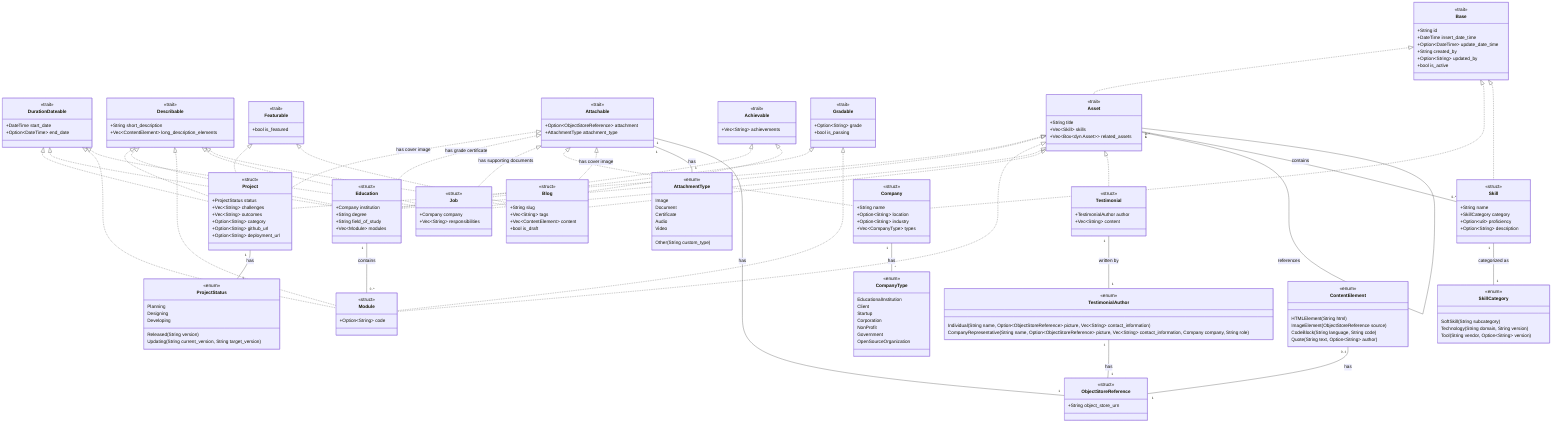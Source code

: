 classDiagram
	class Base {
		<<trait>>
		+String id
		+DateTime insert_date_time
		+Option~DateTime~ update_date_time
		+String created_by
		+Option~String~ updated_by
		+bool is_active
	}

	class DurationDateable {
		<<trait>>
		+DateTime start_date
		+Option~DateTime~ end_date
	}

	class Describable {
		<<trait>>
		+String short_description
		+Vec~ContentElement~ long_description_elements
	}

	class Featurable {
		<<trait>>
		+bool is_featured
	}

	class Attachable {
		<<trait>>
		+Option~ObjectStoreReference~ attachment
		+AttachmentType attachment_type
	}

	class AttachmentType {
		<<enum>>
		Image
		Document
		Certificate
		Audio
		Video
		Other(String custom_type)
	}

	class ObjectStoreReference {
		<<struct>>
		+String object_store_urn
	}

	class Achievable {
		<<trait>>
		+Vec~String~ achievements
	}

	class Gradable {
		<<trait>>
		+Option~String~ grade
		+bool is_passing
	}

	class Asset {
		<<trait>>
		+String title
		+Vec~Skill~ skills
		+Vec~Box~dyn Asset~~ related_assets
	}

	class Project {
		<<struct>>
		+ProjectStatus status
		+Vec~String~ challenges
		+Vec~String~ outcomes
		+Option~String~ category
		+Option~String~ github_url
		+Option~String~ deployment_url
	}

	class ProjectStatus {
		<<enum>>
		Planning
		Designing
		Developing
		Released(String version)
		Updating(String current_version, String target_version)
	}

	class Education {
		<<struct>>
		+Company institution
		+String degree
		+String field_of_study
		+Vec~Module~ modules
	}

	class Module {
		<<struct>>
		+Option~String~ code
	}

	class Job {
		<<struct>>
		+Company company
		+Vec~String~ responsibilities
	}

	class Company {
		<<struct>>
		+String name
		+Option~String~ location
		+Option~String~ industry
		+Vec~CompanyType~ types
	}

	class CompanyType {
		<<enum>>
		EducationalInstitution
		Client
		Startup
		Corporation
		NonProfit
		Government
		OpenSourceOrganization
	}

	class Blog {
		<<struct>>
		+String slug
		+Vec~String~ tags
		+Vec~ContentElement~ content
		+bool is_draft
	}

	class Skill {
		<<struct>>
		+String name
		+SkillCategory category
		+Option~u8~ proficiency
		+Option~String~ description
	}

	class SkillCategory {
		<<enum>>
		SoftSkill(String subcategory)
		Technology(String domain, String version)
		Tool(String vendor, Option~String~ version)
	}

	class Testimonial {
		<<struct>>
		+TestimonialAuthor author
		+Vec~String~ content
	}

	class TestimonialAuthor {
		<<enum>>
		Individual(String name, Option~ObjectStoreReference~ picture, Vec~String~ contact_information)
		CompanyRepresentative(String name, Option~ObjectStoreReference~ picture, Vec~String~ contact_information, Company company, String role)
	}

	class ContentElement {
		<<enum>>
		HTMLElement(String html)
		ImageElement(ObjectStoreReference source)
		CodeBlock(String language, String code)
		Quote(String text, Option~String~ author)
	}

	Base <|.. Asset
	Base <|.. Company
	Base <|.. Skill
	Asset <|.. Project
	Asset <|.. Education
	Asset <|.. Module
	Asset <|.. Job
	Asset <|.. Blog
	Asset <|.. Testimonial

	DurationDateable <|.. Project
	Describable <|.. Project
	Featurable <|.. Project
	Attachable <|.. Project : has cover image

	DurationDateable <|.. Education
	Describable <|.. Education
	Achievable <|.. Education
	Attachable <|.. Education : has grade certificate
	Gradable <|.. Education

	DurationDateable <|.. Module
	Describable <|.. Module
	Gradable <|.. Module

	DurationDateable <|.. Job
	Describable <|.. Job
	Achievable <|.. Job
	Attachable <|.. Job : has supporting documents

	Attachable <|.. Company : has logo

	Describable <|.. Blog
	Featurable <|.. Blog
	Attachable <|.. Blog : has cover image

	Asset "1" -- "0..*" Asset : references
	Education "1" -- "0..*" Module : contains
	Company "1" -- "*" CompanyType : has
	Asset "1" -- "0..*" Skill : contains
	Skill "1" -- "1" SkillCategory : categorized as
	Testimonial "1" -- "1" TestimonialAuthor : written by
	Project "1" -- "1" ProjectStatus : has
	Attachable "1" -- "1" AttachmentType : has
	Attachable "1" -- "1" ObjectStoreReference : has
	ContentElement "0..1" -- "1" ObjectStoreReference : has
	TestimonialAuthor "1" -- "1" ObjectStoreReference : has